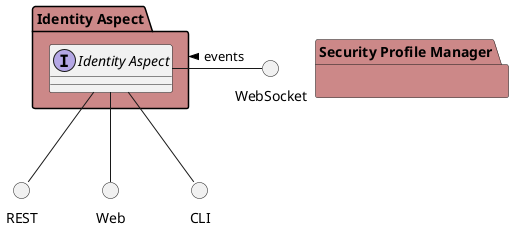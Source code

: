 @startuml


package "Identity Aspect" #cc8888 {

}

package "Security Profile Manager" #cc8888 {

}


package "Identity Aspect" #cc8888 {

    interface "Identity Aspect" as i {
    
    
    }
}

circle REST
circle Web
circle CLI
circle WebSocket

i -down- Web
i -down- CLI
i -down- REST
WebSocket -left- i: events >

package "Identity Aspect" #cc8888 {


}



@enduml
